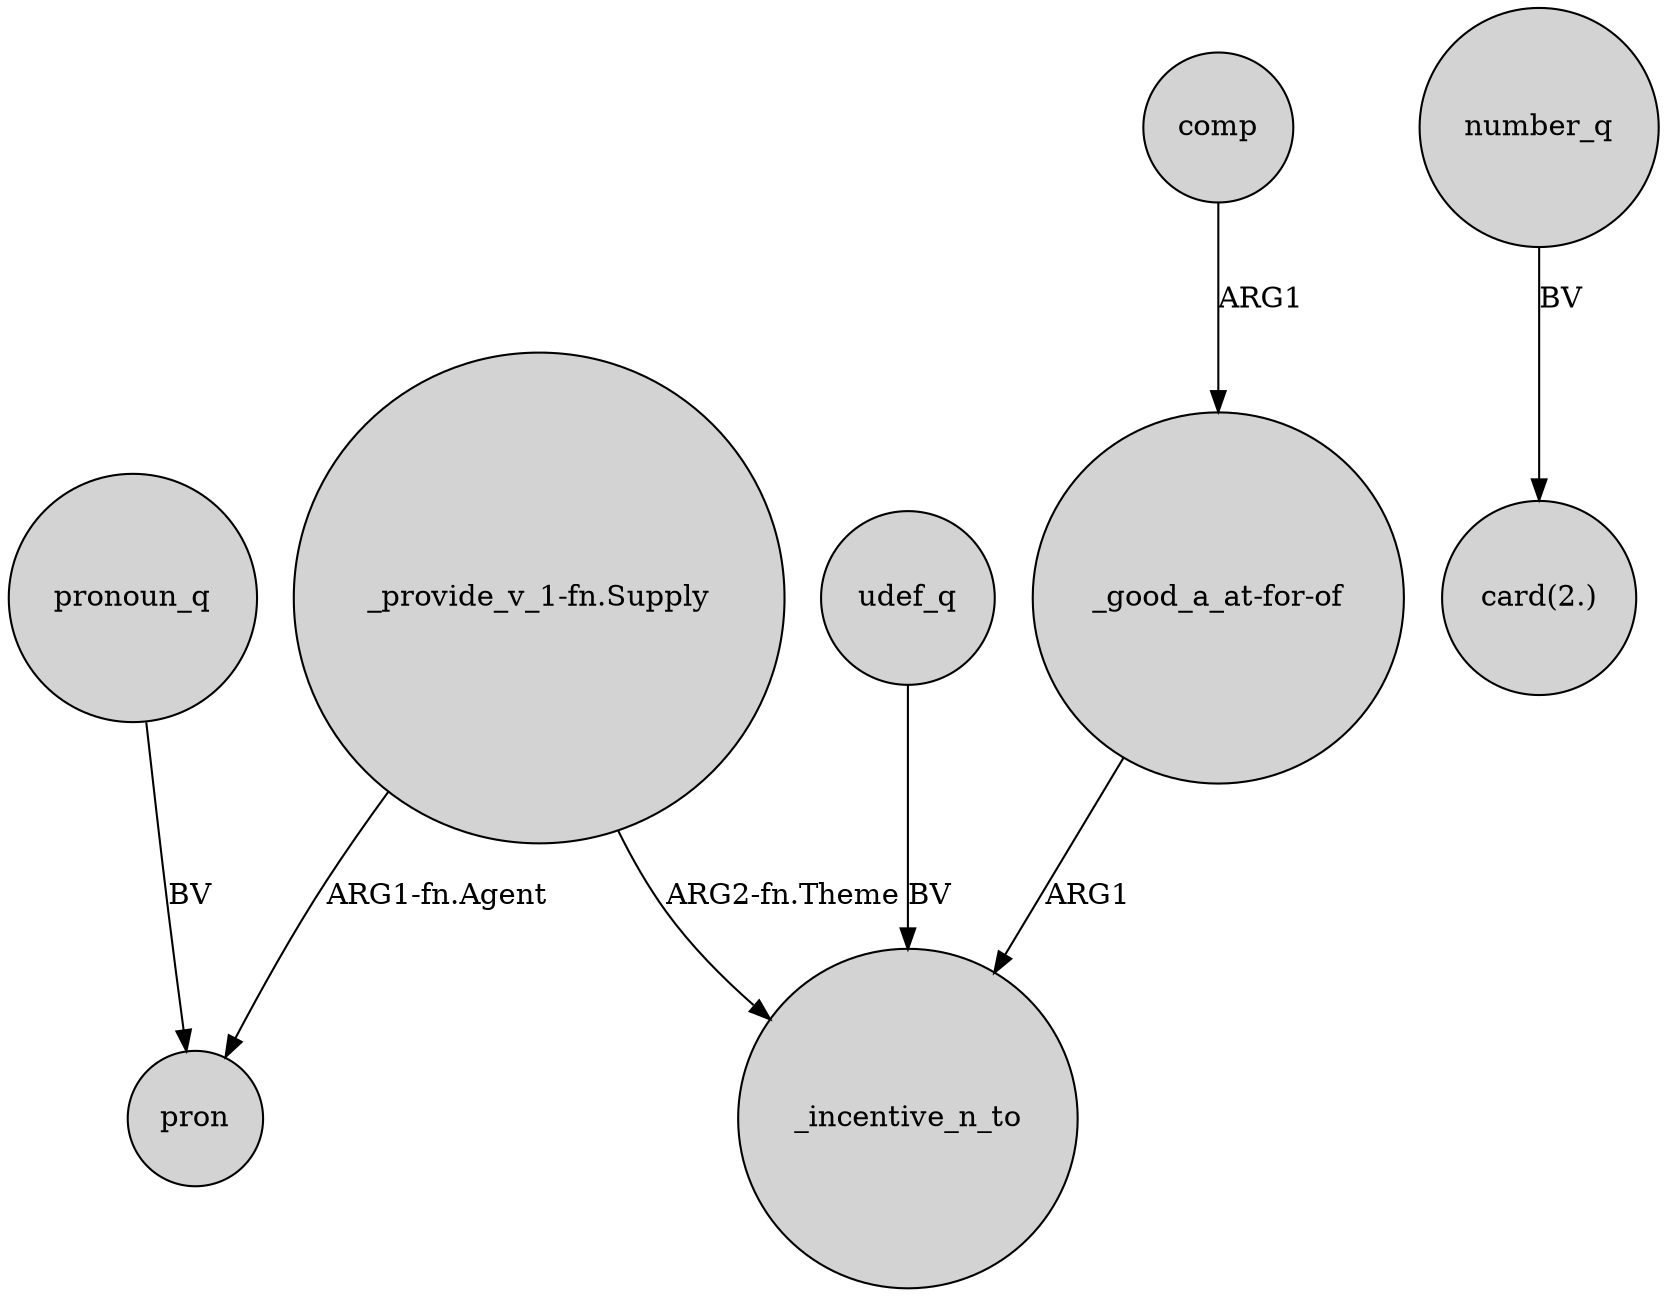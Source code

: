 digraph {
	node [shape=circle style=filled]
	"_provide_v_1-fn.Supply" -> pron [label="ARG1-fn.Agent"]
	comp -> "_good_a_at-for-of" [label=ARG1]
	"_good_a_at-for-of" -> _incentive_n_to [label=ARG1]
	"_provide_v_1-fn.Supply" -> _incentive_n_to [label="ARG2-fn.Theme"]
	udef_q -> _incentive_n_to [label=BV]
	number_q -> "card(2.)" [label=BV]
	pronoun_q -> pron [label=BV]
}
